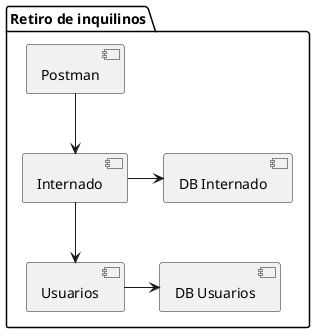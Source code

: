 @startuml Ecommerce


package "Retiro de inquilinos" {

    [Postman] -down-> [Internado]
    [Internado] -right-> [DB Internado]
    [Internado] -down-> [Usuarios]
    [Usuarios] -right-> [DB Usuarios]
}

@enduml

